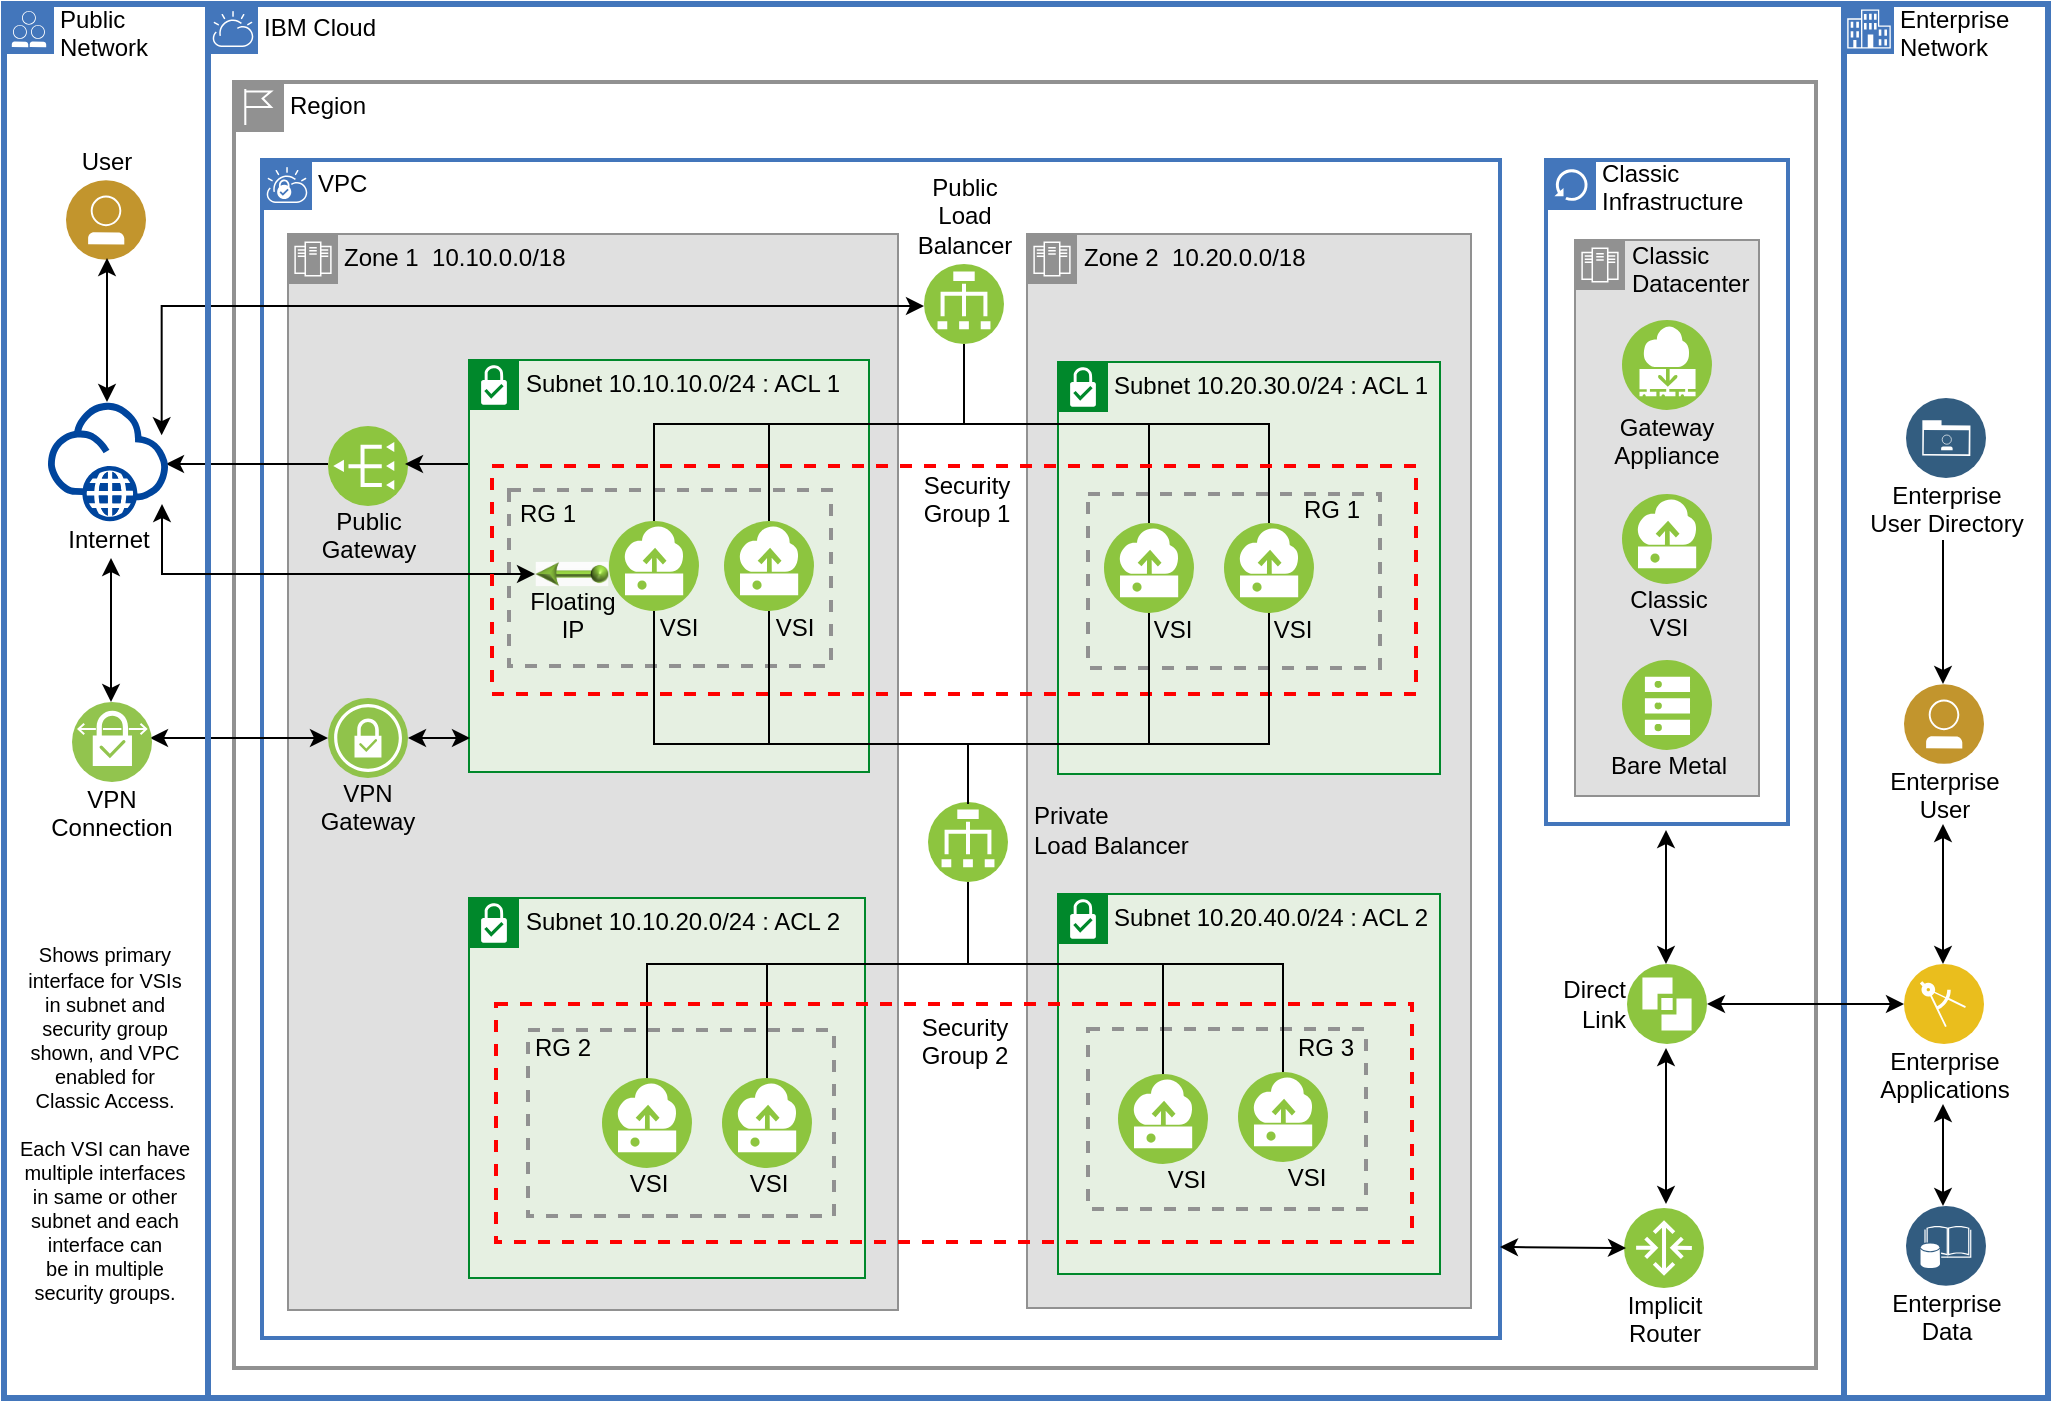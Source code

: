 <mxfile version="12.6.5" type="device"><diagram id="gla63Dk0FSsQ5Y3dld1r" name="Page-1"><mxGraphModel dx="786" dy="-337" grid="1" gridSize="10" guides="1" tooltips="1" connect="1" arrows="1" fold="1" page="1" pageScale="1" pageWidth="1169" pageHeight="827" math="0" shadow="0"><root><mxCell id="0"/><mxCell id="1" parent="0"/><mxCell id="bTNue8S2Y31426Qi5J3i-1" value="IBM Cloud" style="shape=mxgraph.ibm.box;prType=cloud;fontStyle=0;verticalAlign=top;align=left;spacingLeft=32;spacingTop=4;fillColor=none;rounded=0;whiteSpace=wrap;html=1;strokeColor=#4376BB;strokeWidth=3;dashed=0;container=1;spacing=-4;collapsible=0;" parent="1" vertex="1"><mxGeometry x="190" y="910" width="818" height="697" as="geometry"/></mxCell><mxCell id="bTNue8S2Y31426Qi5J3i-2" value="Region" style="shape=mxgraph.ibm.box;prType=region;fontStyle=0;verticalAlign=top;align=left;spacingLeft=32;spacingTop=4;fillColor=none;rounded=0;whiteSpace=wrap;html=1;strokeColor=#919191;strokeWidth=2;dashed=0;container=1;spacing=-4;collapsible=0;" parent="bTNue8S2Y31426Qi5J3i-1" vertex="1"><mxGeometry x="13" y="39" width="791" height="643" as="geometry"/></mxCell><mxCell id="C-B6inx4KxPN2ot2ONpx-19" value="Classic Infrastructure" style="shape=mxgraph.ibm.box;prType=classic;fontStyle=0;verticalAlign=top;align=left;spacingLeft=32;spacingTop=-1;fillColor=none;rounded=0;whiteSpace=wrap;html=1;strokeColor=#4376BB;strokeWidth=2;dashed=0;container=1;spacing=-4;collapsible=0;labelBackgroundColor=none;fontColor=#000000;" parent="bTNue8S2Y31426Qi5J3i-2" vertex="1"><mxGeometry x="656" y="39" width="121" height="332" as="geometry"/></mxCell><mxCell id="C-B6inx4KxPN2ot2ONpx-20" value="Classic Datacenter" style="shape=mxgraph.ibm.box;prType=zone;fontStyle=0;verticalAlign=top;align=left;spacingLeft=32;spacingTop=0;fillColor=#E0E0E0;rounded=0;whiteSpace=wrap;html=1;strokeColor=#919191;strokeWidth=1;dashed=0;container=1;spacing=-4;collapsible=0;labelBackgroundColor=none;fontColor=#000000;" parent="C-B6inx4KxPN2ot2ONpx-19" vertex="1"><mxGeometry x="14.5" y="40" width="92" height="278" as="geometry"/></mxCell><mxCell id="C-B6inx4KxPN2ot2ONpx-21" value="&lt;div&gt;Classic&lt;/div&gt;&lt;div&gt;VSI&lt;/div&gt;" style="aspect=fixed;perimeter=ellipsePerimeter;html=1;align=center;shadow=0;dashed=0;image;image=img/lib/ibm/vpc/Instance.svg;dashPattern=1 1;fontColor=#000000;fontSize=12;labelPosition=center;verticalLabelPosition=bottom;verticalAlign=top;imageBackground=none;labelBackgroundColor=none;spacingTop=-6;" parent="C-B6inx4KxPN2ot2ONpx-20" vertex="1"><mxGeometry x="23.5" y="127" width="45" height="45" as="geometry"/></mxCell><mxCell id="C-B6inx4KxPN2ot2ONpx-22" value="Bare Metal" style="aspect=fixed;perimeter=ellipsePerimeter;html=1;align=center;shadow=0;dashed=0;image;image=img/lib/ibm/vpc/BareMetalServer.svg;dashPattern=1 1;fontColor=#000000;fontSize=12;labelPosition=center;verticalLabelPosition=bottom;verticalAlign=top;imageBackground=none;labelBackgroundColor=none;spacingTop=-6;" parent="C-B6inx4KxPN2ot2ONpx-20" vertex="1"><mxGeometry x="23.5" y="210" width="45" height="45" as="geometry"/></mxCell><mxCell id="C-B6inx4KxPN2ot2ONpx-23" value="Gateway&#xA;Appliance&#xA;" style="shape=image;verticalLabelPosition=bottom;labelBackgroundColor=none;verticalAlign=top;aspect=fixed;imageAspect=0;image=img/lib/ibm/vpc/GatewayAppliance.svg;labelPosition=center;align=center;spacingTop=-5;" parent="C-B6inx4KxPN2ot2ONpx-20" vertex="1"><mxGeometry x="23.5" y="40" width="45" height="45" as="geometry"/></mxCell><mxCell id="bTNue8S2Y31426Qi5J3i-3" value="VPC" style="shape=mxgraph.ibm.box;prType=vpc;fontStyle=0;verticalAlign=top;align=left;spacingLeft=32;spacingTop=4;fillColor=none;rounded=0;whiteSpace=wrap;html=1;strokeColor=#4376BB;strokeWidth=2;dashed=0;container=1;spacing=-4;collapsible=0;" parent="bTNue8S2Y31426Qi5J3i-2" vertex="1"><mxGeometry x="14" y="39" width="619" height="589" as="geometry"/></mxCell><mxCell id="bTNue8S2Y31426Qi5J3i-5" value="Zone 2&amp;nbsp; 10.20.0.0/18" style="shape=mxgraph.ibm.box;prType=zone;fontStyle=0;verticalAlign=top;align=left;spacingLeft=32;spacingTop=4;fillColor=#E0E0E0;rounded=0;whiteSpace=wrap;html=1;strokeColor=#919191;strokeWidth=1;dashed=0;container=1;spacing=-4;collapsible=0;" parent="bTNue8S2Y31426Qi5J3i-3" vertex="1"><mxGeometry x="382.5" y="37" width="222" height="537" as="geometry"/></mxCell><mxCell id="bTNue8S2Y31426Qi5J3i-9" value="Subnet 10.20.40.0/24 : ACL 2" style="shape=mxgraph.ibm.box;prType=subnet;fontStyle=0;verticalAlign=top;align=left;spacingLeft=32;spacingTop=4;fillColor=#E6F0E2;rounded=0;whiteSpace=wrap;html=1;strokeColor=#00882B;strokeWidth=1;dashed=0;container=1;spacing=-4;collapsible=0;" parent="bTNue8S2Y31426Qi5J3i-5" vertex="1"><mxGeometry x="15.5" y="330" width="191" height="190" as="geometry"/></mxCell><mxCell id="C-B6inx4KxPN2ot2ONpx-3" value="VSI" style="aspect=fixed;perimeter=ellipsePerimeter;html=1;align=center;shadow=0;dashed=0;image;image=img/lib/ibm/vpc/Instance.svg;dashPattern=1 1;fontColor=#000000;fontSize=12;labelPosition=center;verticalLabelPosition=bottom;verticalAlign=top;imageBackground=none;labelBackgroundColor=none;spacingTop=-6;spacingLeft=23;" parent="bTNue8S2Y31426Qi5J3i-9" vertex="1"><mxGeometry x="30" y="90" width="45" height="45" as="geometry"/></mxCell><mxCell id="C-B6inx4KxPN2ot2ONpx-4" value="VSI" style="aspect=fixed;perimeter=ellipsePerimeter;html=1;align=center;shadow=0;dashed=0;image;image=img/lib/ibm/vpc/Instance.svg;dashPattern=1 1;fontColor=#000000;fontSize=12;labelPosition=center;verticalLabelPosition=bottom;verticalAlign=top;imageBackground=none;labelBackgroundColor=none;spacingTop=-6;spacingLeft=23;" parent="bTNue8S2Y31426Qi5J3i-9" vertex="1"><mxGeometry x="90" y="89" width="45" height="45" as="geometry"/></mxCell><mxCell id="C-B6inx4KxPN2ot2ONpx-112" value="&lt;div&gt;RG 3&lt;/div&gt;" style="fontStyle=0;verticalAlign=top;align=center;spacingTop=-5;fillColor=none;rounded=0;whiteSpace=wrap;html=1;strokeColor=#919191;strokeWidth=2;dashed=1;container=1;collapsible=0;spacingLeft=99;" parent="bTNue8S2Y31426Qi5J3i-9" vertex="1"><mxGeometry x="15" y="67.5" width="139" height="90" as="geometry"/></mxCell><mxCell id="bTNue8S2Y31426Qi5J3i-8" value="Subnet 10.20.30.0/24 : ACL 1" style="shape=mxgraph.ibm.box;prType=subnet;fontStyle=0;verticalAlign=top;align=left;spacingLeft=32;spacingTop=4;fillColor=#E6F0E2;rounded=0;whiteSpace=wrap;html=1;strokeColor=#00882B;strokeWidth=1;dashed=0;container=1;spacing=-4;collapsible=0;" parent="bTNue8S2Y31426Qi5J3i-5" vertex="1"><mxGeometry x="15.5" y="64" width="191" height="206" as="geometry"/></mxCell><mxCell id="C-B6inx4KxPN2ot2ONpx-5" value="VSI" style="aspect=fixed;perimeter=ellipsePerimeter;html=1;align=center;shadow=0;dashed=0;image;image=img/lib/ibm/vpc/Instance.svg;dashPattern=1 1;fontColor=#000000;fontSize=12;labelPosition=center;verticalLabelPosition=bottom;verticalAlign=top;imageBackground=none;labelBackgroundColor=none;spacingTop=-6;spacingLeft=23;" parent="bTNue8S2Y31426Qi5J3i-8" vertex="1"><mxGeometry x="23" y="80.5" width="45" height="45" as="geometry"/></mxCell><mxCell id="C-B6inx4KxPN2ot2ONpx-6" value="VSI" style="aspect=fixed;perimeter=ellipsePerimeter;html=1;align=center;shadow=0;dashed=0;image;image=img/lib/ibm/vpc/Instance.svg;dashPattern=1 1;fontColor=#000000;fontSize=12;labelPosition=center;verticalLabelPosition=bottom;verticalAlign=top;imageBackground=none;labelBackgroundColor=none;spacingTop=-6;spacingLeft=23;" parent="bTNue8S2Y31426Qi5J3i-8" vertex="1"><mxGeometry x="83" y="80.5" width="45" height="45" as="geometry"/></mxCell><mxCell id="C-B6inx4KxPN2ot2ONpx-110" value="RG 1" style="fontStyle=0;verticalAlign=top;align=center;spacingTop=-6;fillColor=none;rounded=0;whiteSpace=wrap;html=1;strokeColor=#919191;strokeWidth=2;dashed=1;container=1;collapsible=0;spacingLeft=98;spacingBottom=0;" parent="bTNue8S2Y31426Qi5J3i-8" vertex="1"><mxGeometry x="15" y="66" width="146" height="87" as="geometry"/></mxCell><mxCell id="C-B6inx4KxPN2ot2ONpx-17" value="&lt;div&gt;Public &lt;br&gt;&lt;/div&gt;&lt;div&gt;Load &lt;br&gt;&lt;/div&gt;&lt;div&gt;Balancer&lt;/div&gt;" style="aspect=fixed;perimeter=ellipsePerimeter;html=1;align=center;shadow=0;dashed=0;image;image=img/lib/ibm/vpc/LoadBalancer.svg;labelPosition=center;verticalLabelPosition=top;verticalAlign=bottom;fontSize=12;spacingLeft=-1;labelBackgroundColor=none;" parent="bTNue8S2Y31426Qi5J3i-3" vertex="1"><mxGeometry x="331" y="52" width="40" height="40" as="geometry"/></mxCell><mxCell id="C-B6inx4KxPN2ot2ONpx-18" value="&lt;div&gt;Private &lt;br&gt;&lt;/div&gt;&lt;div&gt;Load Balancer&lt;/div&gt;" style="aspect=fixed;perimeter=ellipsePerimeter;html=1;align=left;shadow=0;dashed=0;image;image=img/lib/ibm/vpc/LoadBalancer.svg;labelPosition=right;verticalLabelPosition=middle;verticalAlign=middle;fontSize=12;spacingBottom=22;spacingTop=9;labelBackgroundColor=none;spacingLeft=11;" parent="bTNue8S2Y31426Qi5J3i-3" vertex="1"><mxGeometry x="333" y="321" width="40" height="40" as="geometry"/></mxCell><mxCell id="bTNue8S2Y31426Qi5J3i-4" value="Zone 1&amp;nbsp; 10.10.0.0/18" style="shape=mxgraph.ibm.box;prType=zone;fontStyle=0;verticalAlign=top;align=left;spacingLeft=32;spacingTop=4;fillColor=#E0E0E0;rounded=0;whiteSpace=wrap;html=1;strokeColor=#919191;strokeWidth=1;dashed=0;container=1;spacing=-4;collapsible=0;" parent="bTNue8S2Y31426Qi5J3i-3" vertex="1"><mxGeometry x="13" y="37" width="305" height="538" as="geometry"/></mxCell><mxCell id="bTNue8S2Y31426Qi5J3i-7" value="Subnet 10.10.20.0/24 : ACL 2" style="shape=mxgraph.ibm.box;prType=subnet;fontStyle=0;verticalAlign=top;align=left;spacingLeft=32;spacingTop=4;fillColor=#E6F0E2;rounded=0;whiteSpace=wrap;html=1;strokeColor=#00882B;strokeWidth=1;dashed=0;container=1;spacing=-4;collapsible=0;" parent="bTNue8S2Y31426Qi5J3i-4" vertex="1"><mxGeometry x="90.5" y="332" width="198" height="190" as="geometry"/></mxCell><mxCell id="C-B6inx4KxPN2ot2ONpx-1" value="VSI" style="aspect=fixed;perimeter=ellipsePerimeter;html=1;align=center;shadow=0;dashed=0;image;image=img/lib/ibm/vpc/Instance.svg;dashPattern=1 1;fontColor=#000000;fontSize=12;labelPosition=center;verticalLabelPosition=bottom;verticalAlign=top;imageBackground=none;labelBackgroundColor=none;spacingTop=-6;" parent="bTNue8S2Y31426Qi5J3i-7" vertex="1"><mxGeometry x="66.5" y="90" width="45" height="45" as="geometry"/></mxCell><mxCell id="C-B6inx4KxPN2ot2ONpx-2" value="VSI" style="aspect=fixed;perimeter=ellipsePerimeter;html=1;align=center;shadow=0;dashed=0;image;image=img/lib/ibm/vpc/Instance.svg;dashPattern=1 1;fontColor=#000000;fontSize=12;labelPosition=center;verticalLabelPosition=bottom;verticalAlign=top;imageBackground=none;labelBackgroundColor=none;spacingTop=-6;" parent="bTNue8S2Y31426Qi5J3i-7" vertex="1"><mxGeometry x="126.5" y="90" width="45" height="45" as="geometry"/></mxCell><mxCell id="C-B6inx4KxPN2ot2ONpx-111" value="RG 2" style="fontStyle=0;verticalAlign=top;align=center;spacingTop=-5;fillColor=none;rounded=0;whiteSpace=wrap;html=1;strokeColor=#919191;strokeWidth=2;dashed=1;container=1;collapsible=0;spacingLeft=-118;" parent="bTNue8S2Y31426Qi5J3i-7" vertex="1"><mxGeometry x="29.5" y="66" width="153" height="93" as="geometry"/></mxCell><mxCell id="C-B6inx4KxPN2ot2ONpx-9" value="&lt;div&gt;Public &lt;br&gt;&lt;/div&gt;&lt;div&gt;Gateway&lt;/div&gt;" style="aspect=fixed;perimeter=ellipsePerimeter;html=1;align=center;shadow=0;dashed=0;image;image=img/lib/ibm/vpc/PublicGateway.svg;fontColor=#000000;labelPosition=center;verticalLabelPosition=bottom;verticalAlign=top;fontSize=12;flipH=1;labelBackgroundColor=none;spacingTop=-6;" parent="bTNue8S2Y31426Qi5J3i-4" vertex="1"><mxGeometry x="20" y="96" width="40" height="40" as="geometry"/></mxCell><mxCell id="C-B6inx4KxPN2ot2ONpx-16" value="VPN &#xA;Gateway" style="shape=image;verticalLabelPosition=bottom;verticalAlign=top;aspect=fixed;image=img/lib/ibm/vpc/VPNGateway.svg;fontColor=#000000;labelPosition=center;align=center;fontSize=12;spacingTop=-6;" parent="bTNue8S2Y31426Qi5J3i-4" vertex="1"><mxGeometry x="20" y="232" width="40" height="40" as="geometry"/></mxCell><mxCell id="bTNue8S2Y31426Qi5J3i-6" value="Subnet 10.10.10.0/24 : ACL 1" style="shape=mxgraph.ibm.box;prType=subnet;fontStyle=0;verticalAlign=top;align=left;spacingLeft=32;spacingTop=4;fillColor=#E6F0E2;rounded=0;whiteSpace=wrap;html=1;strokeColor=#00882B;strokeWidth=1;dashed=0;container=1;spacing=-4;collapsible=0;" parent="bTNue8S2Y31426Qi5J3i-4" vertex="1"><mxGeometry x="90.5" y="63" width="200" height="206" as="geometry"/></mxCell><mxCell id="C-B6inx4KxPN2ot2ONpx-7" value="VSI" style="aspect=fixed;perimeter=ellipsePerimeter;html=1;align=center;shadow=0;dashed=0;image;image=img/lib/ibm/vpc/Instance.svg;dashPattern=1 1;fontColor=#000000;fontSize=12;labelPosition=center;verticalLabelPosition=bottom;verticalAlign=top;imageBackground=none;labelBackgroundColor=none;spacingTop=-6;spacingLeft=23;" parent="bTNue8S2Y31426Qi5J3i-6" vertex="1"><mxGeometry x="70" y="80.5" width="45" height="45" as="geometry"/></mxCell><mxCell id="C-B6inx4KxPN2ot2ONpx-8" value="VSI" style="aspect=fixed;perimeter=ellipsePerimeter;html=1;align=center;shadow=0;dashed=0;image;image=img/lib/ibm/vpc/Instance.svg;dashPattern=1 1;fontColor=#000000;fontSize=12;labelPosition=center;verticalLabelPosition=bottom;verticalAlign=top;imageBackground=none;labelBackgroundColor=none;spacingTop=-6;spacingLeft=24;" parent="bTNue8S2Y31426Qi5J3i-6" vertex="1"><mxGeometry x="127.5" y="80.5" width="45" height="45" as="geometry"/></mxCell><mxCell id="C-B6inx4KxPN2ot2ONpx-24" value="&lt;div&gt;Floating &lt;br&gt;&lt;/div&gt;&lt;div&gt;IP&lt;/div&gt;" style="aspect=fixed;perimeter=ellipsePerimeter;html=1;align=center;shadow=0;dashed=0;image;image=img/lib/ibm/vpc/FloatingIP.svg;fontColor=#000000;labelPosition=center;verticalLabelPosition=bottom;verticalAlign=top;fontSize=12;spacingLeft=-1;spacingTop=-19;spacingBottom=-20;rotation=0;textDirection=rtl;flipH=0;flipV=1;direction=west;labelBackgroundColor=none;" parent="bTNue8S2Y31426Qi5J3i-6" vertex="1"><mxGeometry x="33" y="88.5" width="37" height="37" as="geometry"/></mxCell><mxCell id="C-B6inx4KxPN2ot2ONpx-50" value="" style="html=1;labelBackgroundColor=#ffffff;endArrow=classic;endFill=1;endSize=6;jettySize=auto;orthogonalLoop=1;strokeWidth=1;fontSize=14;" parent="bTNue8S2Y31426Qi5J3i-6" edge="1"><mxGeometry width="60" height="60" relative="1" as="geometry"><mxPoint x="-0.5" y="52" as="sourcePoint"/><mxPoint x="-32" y="52" as="targetPoint"/></mxGeometry></mxCell><mxCell id="C-B6inx4KxPN2ot2ONpx-107" value="RG 1" style="fontStyle=0;verticalAlign=top;align=center;spacingTop=-2;fillColor=none;rounded=0;whiteSpace=wrap;html=1;strokeColor=#919191;strokeWidth=2;dashed=1;container=1;collapsible=0;spacingLeft=-123;" parent="bTNue8S2Y31426Qi5J3i-6" vertex="1"><mxGeometry x="20" y="65" width="161" height="88" as="geometry"/></mxCell><mxCell id="C-B6inx4KxPN2ot2ONpx-52" value="" style="html=1;labelBackgroundColor=#ffffff;startArrow=classic;startFill=1;startSize=6;endArrow=classic;endFill=1;endSize=6;jettySize=auto;orthogonalLoop=1;strokeWidth=1;fontSize=14;" parent="bTNue8S2Y31426Qi5J3i-4" edge="1"><mxGeometry width="60" height="60" relative="1" as="geometry"><mxPoint x="60" y="252" as="sourcePoint"/><mxPoint x="91" y="252" as="targetPoint"/></mxGeometry></mxCell><mxCell id="C-B6inx4KxPN2ot2ONpx-56" value="" style="edgeStyle=elbowEdgeStyle;rounded=0;elbow=vertical;html=1;labelBackgroundColor=#ffffff;startArrow=classic;startFill=1;startSize=6;endArrow=classic;endFill=1;endSize=6;jettySize=auto;orthogonalLoop=1;strokeWidth=1;fontSize=14;exitX=1;exitY=0.25;exitDx=0;exitDy=0;" parent="bTNue8S2Y31426Qi5J3i-4" source="C-B6inx4KxPN2ot2ONpx-31" edge="1"><mxGeometry width="60" height="60" relative="1" as="geometry"><mxPoint x="260" y="96" as="sourcePoint"/><mxPoint x="318" y="36" as="targetPoint"/><Array as="points"><mxPoint x="130" y="36"/></Array></mxGeometry></mxCell><mxCell id="C-B6inx4KxPN2ot2ONpx-51" value="" style="html=1;labelBackgroundColor=#ffffff;endArrow=classic;endFill=1;endSize=6;jettySize=auto;orthogonalLoop=1;strokeWidth=1;fontSize=14;" parent="bTNue8S2Y31426Qi5J3i-3" edge="1"><mxGeometry width="60" height="60" relative="1" as="geometry"><mxPoint x="33" y="152" as="sourcePoint"/><mxPoint x="-48" y="152" as="targetPoint"/></mxGeometry></mxCell><mxCell id="C-B6inx4KxPN2ot2ONpx-53" value="" style="html=1;labelBackgroundColor=#ffffff;startArrow=classic;startFill=1;startSize=6;endArrow=classic;endFill=1;endSize=6;jettySize=auto;orthogonalLoop=1;strokeWidth=1;fontSize=14;" parent="bTNue8S2Y31426Qi5J3i-3" edge="1"><mxGeometry width="60" height="60" relative="1" as="geometry"><mxPoint x="-56" y="289" as="sourcePoint"/><mxPoint x="33" y="289" as="targetPoint"/></mxGeometry></mxCell><mxCell id="C-B6inx4KxPN2ot2ONpx-96" style="edgeStyle=orthogonalEdgeStyle;rounded=0;orthogonalLoop=1;jettySize=auto;html=1;exitX=0.5;exitY=0;exitDx=0;exitDy=0;endArrow=none;endFill=0;fontColor=#000000;" parent="bTNue8S2Y31426Qi5J3i-3" source="C-B6inx4KxPN2ot2ONpx-7" target="C-B6inx4KxPN2ot2ONpx-17" edge="1"><mxGeometry relative="1" as="geometry"><Array as="points"><mxPoint x="196" y="132"/><mxPoint x="351" y="132"/></Array></mxGeometry></mxCell><mxCell id="C-B6inx4KxPN2ot2ONpx-97" style="edgeStyle=orthogonalEdgeStyle;rounded=0;orthogonalLoop=1;jettySize=auto;html=1;exitX=0.5;exitY=0;exitDx=0;exitDy=0;entryX=0.5;entryY=1;entryDx=0;entryDy=0;endArrow=none;endFill=0;fontColor=#000000;" parent="bTNue8S2Y31426Qi5J3i-3" source="C-B6inx4KxPN2ot2ONpx-6" target="C-B6inx4KxPN2ot2ONpx-17" edge="1"><mxGeometry relative="1" as="geometry"><Array as="points"><mxPoint x="504" y="132"/><mxPoint x="351" y="132"/></Array></mxGeometry></mxCell><mxCell id="C-B6inx4KxPN2ot2ONpx-100" value="" style="edgeStyle=orthogonalEdgeStyle;rounded=0;orthogonalLoop=1;jettySize=auto;html=1;endArrow=none;endFill=0;fontColor=#000000;entryX=0.5;entryY=1;entryDx=0;entryDy=0;" parent="bTNue8S2Y31426Qi5J3i-3" source="C-B6inx4KxPN2ot2ONpx-8" target="C-B6inx4KxPN2ot2ONpx-17" edge="1"><mxGeometry relative="1" as="geometry"><mxPoint x="253.5" y="130" as="targetPoint"/><Array as="points"><mxPoint x="254" y="132"/><mxPoint x="351" y="132"/></Array></mxGeometry></mxCell><mxCell id="C-B6inx4KxPN2ot2ONpx-101" style="edgeStyle=orthogonalEdgeStyle;rounded=0;orthogonalLoop=1;jettySize=auto;html=1;exitX=0.5;exitY=0;exitDx=0;exitDy=0;endArrow=none;endFill=0;fontColor=#000000;" parent="bTNue8S2Y31426Qi5J3i-3" source="C-B6inx4KxPN2ot2ONpx-5" target="C-B6inx4KxPN2ot2ONpx-17" edge="1"><mxGeometry relative="1" as="geometry"><Array as="points"><mxPoint x="444" y="132"/><mxPoint x="351" y="132"/></Array></mxGeometry></mxCell><mxCell id="C-B6inx4KxPN2ot2ONpx-102" style="edgeStyle=orthogonalEdgeStyle;rounded=0;orthogonalLoop=1;jettySize=auto;html=1;exitX=0.5;exitY=0;exitDx=0;exitDy=0;endArrow=none;endFill=0;fontColor=#000000;" parent="bTNue8S2Y31426Qi5J3i-3" source="C-B6inx4KxPN2ot2ONpx-1" target="C-B6inx4KxPN2ot2ONpx-18" edge="1"><mxGeometry relative="1" as="geometry"><Array as="points"><mxPoint x="193" y="402"/><mxPoint x="353" y="402"/></Array></mxGeometry></mxCell><mxCell id="C-B6inx4KxPN2ot2ONpx-105" value="" style="edgeStyle=orthogonalEdgeStyle;rounded=0;orthogonalLoop=1;jettySize=auto;html=1;endArrow=none;endFill=0;fontColor=#000000;entryX=0.5;entryY=1;entryDx=0;entryDy=0;" parent="bTNue8S2Y31426Qi5J3i-3" source="C-B6inx4KxPN2ot2ONpx-2" target="C-B6inx4KxPN2ot2ONpx-18" edge="1"><mxGeometry relative="1" as="geometry"><mxPoint x="345.5" y="447" as="targetPoint"/><Array as="points"><mxPoint x="253" y="402"/><mxPoint x="353" y="402"/></Array></mxGeometry></mxCell><mxCell id="C-B6inx4KxPN2ot2ONpx-106" style="edgeStyle=orthogonalEdgeStyle;rounded=0;orthogonalLoop=1;jettySize=auto;html=1;exitX=0.5;exitY=0;exitDx=0;exitDy=0;entryX=0.5;entryY=1;entryDx=0;entryDy=0;endArrow=none;endFill=0;fontColor=#000000;" parent="bTNue8S2Y31426Qi5J3i-3" source="C-B6inx4KxPN2ot2ONpx-3" target="C-B6inx4KxPN2ot2ONpx-18" edge="1"><mxGeometry relative="1" as="geometry"><Array as="points"><mxPoint x="451" y="402"/><mxPoint x="353" y="402"/></Array></mxGeometry></mxCell><mxCell id="C-B6inx4KxPN2ot2ONpx-115" style="edgeStyle=orthogonalEdgeStyle;rounded=0;orthogonalLoop=1;jettySize=auto;html=1;exitX=0.5;exitY=1;exitDx=0;exitDy=0;entryX=0.5;entryY=0;entryDx=0;entryDy=0;endArrow=none;endFill=0;fontColor=#000000;" parent="bTNue8S2Y31426Qi5J3i-3" source="C-B6inx4KxPN2ot2ONpx-7" target="C-B6inx4KxPN2ot2ONpx-18" edge="1"><mxGeometry relative="1" as="geometry"><Array as="points"><mxPoint x="196" y="292"/><mxPoint x="353" y="292"/></Array></mxGeometry></mxCell><mxCell id="C-B6inx4KxPN2ot2ONpx-25" value="&lt;div&gt;Direct &lt;br&gt;&lt;/div&gt;&lt;div&gt;Link&lt;/div&gt;" style="aspect=fixed;perimeter=ellipsePerimeter;html=1;align=right;shadow=0;dashed=0;image;image=img/lib/ibm/vpc/DirectLink.svg;fontSize=12;labelPosition=left;verticalLabelPosition=middle;verticalAlign=middle;" parent="bTNue8S2Y31426Qi5J3i-2" vertex="1"><mxGeometry x="696.5" y="441" width="40" height="40" as="geometry"/></mxCell><mxCell id="C-B6inx4KxPN2ot2ONpx-28" value="&lt;div&gt;Implicit &lt;br&gt;&lt;/div&gt;&lt;div&gt;Router&lt;/div&gt;" style="aspect=fixed;perimeter=ellipsePerimeter;html=1;align=center;shadow=0;dashed=0;image;image=img/lib/ibm/vpc/Router.svg;spacingTop=-5;" parent="bTNue8S2Y31426Qi5J3i-2" vertex="1"><mxGeometry x="695" y="563" width="40" height="40" as="geometry"/></mxCell><mxCell id="C-B6inx4KxPN2ot2ONpx-63" value="" style="html=1;labelBackgroundColor=#ffffff;startArrow=classic;startFill=1;startSize=6;endArrow=classic;endFill=1;endSize=6;jettySize=auto;orthogonalLoop=1;strokeWidth=1;fontSize=14;" parent="bTNue8S2Y31426Qi5J3i-2" edge="1"><mxGeometry width="60" height="60" relative="1" as="geometry"><mxPoint x="716" y="441" as="sourcePoint"/><mxPoint x="716" y="374" as="targetPoint"/></mxGeometry></mxCell><mxCell id="C-B6inx4KxPN2ot2ONpx-65" value="" style="html=1;labelBackgroundColor=#ffffff;startArrow=classic;startFill=1;startSize=6;endArrow=classic;endFill=1;endSize=6;jettySize=auto;orthogonalLoop=1;strokeWidth=1;fontSize=14;" parent="bTNue8S2Y31426Qi5J3i-2" edge="1"><mxGeometry width="60" height="60" relative="1" as="geometry"><mxPoint x="716" y="561" as="sourcePoint"/><mxPoint x="716" y="483" as="targetPoint"/></mxGeometry></mxCell><mxCell id="C-B6inx4KxPN2ot2ONpx-93" value="" style="html=1;labelBackgroundColor=#ffffff;startArrow=classic;startFill=1;startSize=6;endArrow=classic;endFill=1;endSize=6;jettySize=auto;orthogonalLoop=1;strokeWidth=1;fontSize=14;exitX=1;exitY=0.5;exitDx=0;exitDy=0;" parent="bTNue8S2Y31426Qi5J3i-2" edge="1"><mxGeometry width="60" height="60" relative="1" as="geometry"><mxPoint x="633" y="582.5" as="sourcePoint"/><mxPoint x="696" y="583" as="targetPoint"/></mxGeometry></mxCell><mxCell id="C-B6inx4KxPN2ot2ONpx-40" value="&lt;div&gt;Public&lt;/div&gt;&lt;div&gt; Network&lt;/div&gt;" style="shape=mxgraph.ibm.box;prType=public;fontStyle=0;verticalAlign=top;align=left;spacingLeft=32;spacingTop=0;fillColor=none;rounded=0;whiteSpace=wrap;html=1;strokeColor=#4376BB;strokeWidth=3;dashed=0;container=1;spacing=-4;collapsible=0;labelBackgroundColor=none;fontColor=#000000;" parent="1" vertex="1"><mxGeometry x="88" y="910" width="102" height="697" as="geometry"/></mxCell><mxCell id="C-B6inx4KxPN2ot2ONpx-39" value="VPN&#xA;Connection&#xA;" style="shape=image;verticalLabelPosition=bottom;verticalAlign=top;aspect=fixed;image=img/lib/ibm/vpc/VPNConnection.svg;fontColor=#000000;labelPosition=center;align=center;fontSize=12;spacingTop=-5;" parent="C-B6inx4KxPN2ot2ONpx-40" vertex="1"><mxGeometry x="34" y="349" width="40" height="40" as="geometry"/></mxCell><mxCell id="C-B6inx4KxPN2ot2ONpx-36" value="User" style="aspect=fixed;perimeter=ellipsePerimeter;html=1;align=center;shadow=0;dashed=0;image;image=img/lib/ibm/users/user.svg;spacingTop=-5;labelPosition=center;verticalLabelPosition=top;verticalAlign=bottom;" parent="C-B6inx4KxPN2ot2ONpx-40" vertex="1"><mxGeometry x="31" y="88" width="40" height="40" as="geometry"/></mxCell><mxCell id="C-B6inx4KxPN2ot2ONpx-31" value="Internet" style="aspect=fixed;perimeter=ellipsePerimeter;html=1;align=center;shadow=0;dashed=0;image;image=img/lib/ibm/vpc/Internet.svg;labelPosition=center;verticalLabelPosition=bottom;verticalAlign=top;fontSize=12;spacingTop=-5;" parent="C-B6inx4KxPN2ot2ONpx-40" vertex="1"><mxGeometry x="22" y="199" width="60" height="60" as="geometry"/></mxCell><mxCell id="C-B6inx4KxPN2ot2ONpx-46" value="&lt;font style=&quot;font-size: 10px&quot;&gt;Shows primary &lt;br&gt;&lt;/font&gt;&lt;div style=&quot;font-size: 10px&quot;&gt;&lt;font style=&quot;font-size: 10px&quot;&gt;interface for VSIs &lt;br&gt;&lt;/font&gt;&lt;/div&gt;&lt;div style=&quot;font-size: 10px&quot;&gt;&lt;font style=&quot;font-size: 10px&quot;&gt;in subnet and &lt;br&gt;&lt;/font&gt;&lt;/div&gt;&lt;div style=&quot;font-size: 10px&quot;&gt;&lt;font style=&quot;font-size: 10px&quot;&gt;security group &lt;br&gt;&lt;/font&gt;&lt;/div&gt;&lt;div style=&quot;font-size: 10px&quot;&gt;&lt;font style=&quot;font-size: 10px&quot;&gt;shown, and VPC &lt;br&gt;&lt;/font&gt;&lt;/div&gt;&lt;div style=&quot;font-size: 10px&quot;&gt;&lt;font style=&quot;font-size: 10px&quot;&gt;enabled for &lt;br&gt;&lt;/font&gt;&lt;/div&gt;&lt;div style=&quot;font-size: 10px&quot;&gt;&lt;font style=&quot;font-size: 10px&quot;&gt;Classic Access.&lt;br&gt;&lt;/font&gt;&lt;/div&gt;&lt;div style=&quot;font-size: 10px&quot;&gt;&lt;font style=&quot;font-size: 10px&quot;&gt;&lt;br&gt;&lt;/font&gt;&lt;/div&gt;&lt;div style=&quot;font-size: 10px&quot;&gt;&lt;font style=&quot;font-size: 10px&quot;&gt;Each VSI can have&lt;/font&gt;&lt;/div&gt;&lt;div style=&quot;font-size: 10px&quot;&gt;&lt;font style=&quot;font-size: 10px&quot;&gt;multiple interfaces&lt;br&gt;&lt;/font&gt;&lt;/div&gt;&lt;div style=&quot;font-size: 10px&quot;&gt;&lt;font style=&quot;font-size: 10px&quot;&gt;in &lt;/font&gt;&lt;font style=&quot;font-size: 10px&quot;&gt;same or other &lt;br&gt;&lt;/font&gt;&lt;/div&gt;&lt;div style=&quot;font-size: 10px&quot;&gt;&lt;font style=&quot;font-size: 10px&quot;&gt;subnet and each &lt;br&gt;&lt;/font&gt;&lt;/div&gt;&lt;div style=&quot;font-size: 10px&quot;&gt;&lt;font style=&quot;font-size: 10px&quot;&gt;interface can&lt;/font&gt;&lt;/div&gt;&lt;div style=&quot;font-size: 10px&quot;&gt;&lt;font style=&quot;font-size: 10px&quot;&gt;be in multiple &lt;br&gt;&lt;/font&gt;&lt;/div&gt;&lt;div style=&quot;font-size: 10px&quot;&gt;&lt;font style=&quot;font-size: 10px&quot;&gt;security &lt;/font&gt;&lt;font style=&quot;font-size: 10px&quot;&gt;groups.&lt;/font&gt;&lt;/div&gt;&lt;div style=&quot;font-size: 10px&quot;&gt;&lt;font style=&quot;font-size: 10px&quot;&gt;&amp;nbsp; &lt;/font&gt;&lt;/div&gt;" style="text;html=1;resizable=0;autosize=1;align=center;verticalAlign=middle;points=[];fillColor=none;strokeColor=none;rounded=0;labelBackgroundColor=none;fontColor=#000000;" parent="C-B6inx4KxPN2ot2ONpx-40" vertex="1"><mxGeometry y="450" width="100" height="230" as="geometry"/></mxCell><mxCell id="C-B6inx4KxPN2ot2ONpx-57" value="" style="html=1;labelBackgroundColor=#ffffff;startArrow=classic;startFill=1;startSize=6;endArrow=classic;endFill=1;endSize=6;jettySize=auto;orthogonalLoop=1;strokeWidth=1;fontSize=14;" parent="C-B6inx4KxPN2ot2ONpx-40" edge="1"><mxGeometry width="60" height="60" relative="1" as="geometry"><mxPoint x="53.5" y="349" as="sourcePoint"/><mxPoint x="53.5" y="277" as="targetPoint"/></mxGeometry></mxCell><mxCell id="C-B6inx4KxPN2ot2ONpx-61" value="" style="html=1;labelBackgroundColor=#ffffff;startArrow=classic;startFill=1;startSize=6;endArrow=classic;endFill=1;endSize=6;jettySize=auto;orthogonalLoop=1;strokeWidth=1;fontSize=14;" parent="C-B6inx4KxPN2ot2ONpx-40" edge="1"><mxGeometry width="60" height="60" relative="1" as="geometry"><mxPoint x="51.5" y="199" as="sourcePoint"/><mxPoint x="51.5" y="127" as="targetPoint"/></mxGeometry></mxCell><mxCell id="C-B6inx4KxPN2ot2ONpx-42" value="Enterprise Network" style="shape=mxgraph.ibm.box;prType=enterprise;fontStyle=0;verticalAlign=top;align=left;spacingLeft=32;spacingTop=0;fillColor=none;rounded=0;whiteSpace=wrap;html=1;strokeColor=#4376BB;strokeWidth=3;dashed=0;container=1;spacing=-4;collapsible=0;labelBackgroundColor=none;fontColor=#000000;" parent="1" vertex="1"><mxGeometry x="1008" y="910" width="102" height="697" as="geometry"/></mxCell><mxCell id="C-B6inx4KxPN2ot2ONpx-41" value="&lt;div&gt;Enterprise&lt;/div&gt;&lt;div&gt;User Directory&lt;br&gt;&lt;/div&gt;" style="aspect=fixed;perimeter=ellipsePerimeter;html=1;align=center;shadow=0;dashed=0;image;image=img/lib/ibm/data/enterprise_user_directory.svg;fontColor=#000000;spacingTop=-5;" parent="C-B6inx4KxPN2ot2ONpx-42" vertex="1"><mxGeometry x="31" y="197" width="40" height="40" as="geometry"/></mxCell><mxCell id="C-B6inx4KxPN2ot2ONpx-43" value="&lt;div&gt;Enterprise&lt;/div&gt;&lt;div&gt;Applications&lt;br&gt;&lt;/div&gt;" style="aspect=fixed;perimeter=ellipsePerimeter;html=1;align=center;shadow=0;dashed=0;image;image=img/lib/ibm/applications/enterprise_applications.svg;spacingTop=-5;" parent="C-B6inx4KxPN2ot2ONpx-42" vertex="1"><mxGeometry x="30" y="480" width="40" height="40" as="geometry"/></mxCell><mxCell id="C-B6inx4KxPN2ot2ONpx-44" value="&lt;div&gt;Enterprise&lt;/div&gt;&lt;div&gt;User&lt;br&gt;&lt;/div&gt;" style="aspect=fixed;perimeter=ellipsePerimeter;html=1;align=center;shadow=0;dashed=0;image;image=img/lib/ibm/users/user.svg;spacingTop=-5;" parent="C-B6inx4KxPN2ot2ONpx-42" vertex="1"><mxGeometry x="30" y="340" width="40" height="40" as="geometry"/></mxCell><mxCell id="C-B6inx4KxPN2ot2ONpx-45" value="&lt;div&gt;Enterprise&lt;/div&gt;&lt;div&gt;Data&lt;br&gt;&lt;/div&gt;" style="aspect=fixed;perimeter=ellipsePerimeter;html=1;align=center;shadow=0;dashed=0;image;image=img/lib/ibm/data/enterprise_data.svg;fontColor=#000000;spacingTop=-5;" parent="C-B6inx4KxPN2ot2ONpx-42" vertex="1"><mxGeometry x="31" y="601" width="40" height="40" as="geometry"/></mxCell><mxCell id="C-B6inx4KxPN2ot2ONpx-66" value="" style="html=1;labelBackgroundColor=#ffffff;startArrow=classic;startFill=1;startSize=6;endArrow=classic;endFill=1;endSize=6;jettySize=auto;orthogonalLoop=1;strokeWidth=1;fontSize=14;" parent="C-B6inx4KxPN2ot2ONpx-42" edge="1"><mxGeometry width="60" height="60" relative="1" as="geometry"><mxPoint x="49.5" y="601" as="sourcePoint"/><mxPoint x="49.5" y="550" as="targetPoint"/><Array as="points"><mxPoint x="49.5" y="580"/></Array></mxGeometry></mxCell><mxCell id="C-B6inx4KxPN2ot2ONpx-67" value="" style="html=1;labelBackgroundColor=#ffffff;startArrow=classic;startFill=1;startSize=6;endArrow=classic;endFill=1;endSize=6;jettySize=auto;orthogonalLoop=1;strokeWidth=1;fontSize=14;" parent="C-B6inx4KxPN2ot2ONpx-42" edge="1"><mxGeometry width="60" height="60" relative="1" as="geometry"><mxPoint x="49.5" y="480" as="sourcePoint"/><mxPoint x="49.5" y="410" as="targetPoint"/></mxGeometry></mxCell><mxCell id="C-B6inx4KxPN2ot2ONpx-91" value="" style="html=1;labelBackgroundColor=#ffffff;startArrow=classic;startFill=1;startSize=6;endArrow=none;endFill=0;endSize=6;jettySize=auto;orthogonalLoop=1;strokeWidth=1;fontSize=14;" parent="C-B6inx4KxPN2ot2ONpx-42" edge="1"><mxGeometry width="60" height="60" relative="1" as="geometry"><mxPoint x="49.5" y="340" as="sourcePoint"/><mxPoint x="49.5" y="268" as="targetPoint"/></mxGeometry></mxCell><mxCell id="C-B6inx4KxPN2ot2ONpx-55" value="" style="edgeStyle=elbowEdgeStyle;rounded=0;elbow=vertical;html=1;labelBackgroundColor=#ffffff;startArrow=classic;startFill=1;startSize=6;endArrow=classic;endFill=1;endSize=6;jettySize=auto;orthogonalLoop=1;strokeWidth=1;fontSize=14;entryX=1;entryY=0.5;entryDx=0;entryDy=0;" parent="1" target="C-B6inx4KxPN2ot2ONpx-24" edge="1"><mxGeometry width="60" height="60" relative="1" as="geometry"><mxPoint x="167" y="1160" as="sourcePoint"/><mxPoint x="210" y="1180" as="targetPoint"/><Array as="points"><mxPoint x="200" y="1195"/></Array></mxGeometry></mxCell><mxCell id="C-B6inx4KxPN2ot2ONpx-92" value="" style="html=1;labelBackgroundColor=#ffffff;startArrow=classic;startFill=1;startSize=6;endArrow=classic;endFill=1;endSize=6;jettySize=auto;orthogonalLoop=1;strokeWidth=1;fontSize=14;entryX=0;entryY=0.5;entryDx=0;entryDy=0;exitX=1;exitY=0.5;exitDx=0;exitDy=0;" parent="1" source="C-B6inx4KxPN2ot2ONpx-25" target="C-B6inx4KxPN2ot2ONpx-43" edge="1"><mxGeometry width="60" height="60" relative="1" as="geometry"><mxPoint x="939.5" y="1418.5" as="sourcePoint"/><mxPoint x="1039.5" y="1418.5" as="targetPoint"/></mxGeometry></mxCell><mxCell id="C-B6inx4KxPN2ot2ONpx-103" style="edgeStyle=orthogonalEdgeStyle;rounded=0;orthogonalLoop=1;jettySize=auto;html=1;exitX=0.5;exitY=0;exitDx=0;exitDy=0;endArrow=none;endFill=0;fontColor=#000000;" parent="1" source="C-B6inx4KxPN2ot2ONpx-4" edge="1"><mxGeometry relative="1" as="geometry"><mxPoint x="570" y="1350" as="targetPoint"/><Array as="points"><mxPoint x="728" y="1390"/><mxPoint x="570" y="1390"/></Array></mxGeometry></mxCell><mxCell id="C-B6inx4KxPN2ot2ONpx-108" value="&lt;div&gt;Security &lt;br&gt;&lt;/div&gt;&lt;div&gt;Group 2&lt;/div&gt;" style="fontStyle=0;verticalAlign=top;align=center;spacingTop=-2;fillColor=none;rounded=0;whiteSpace=wrap;html=1;strokeColor=#FF0000;strokeWidth=2;dashed=1;container=0;collapsible=0;spacingLeft=11;" parent="1" vertex="1"><mxGeometry x="334" y="1410" width="458" height="119" as="geometry"/></mxCell><mxCell id="C-B6inx4KxPN2ot2ONpx-109" value="&lt;div&gt;Security &lt;br&gt;&lt;/div&gt;&lt;div&gt;Group 1&lt;br&gt;&lt;/div&gt;" style="fontStyle=0;verticalAlign=top;align=center;spacingTop=-4;fillColor=none;rounded=0;whiteSpace=wrap;html=1;strokeColor=#FF0000;strokeWidth=2;dashed=1;container=0;collapsible=0;spacingLeft=13;" parent="1" vertex="1"><mxGeometry x="332" y="1141" width="462" height="114" as="geometry"/></mxCell><mxCell id="C-B6inx4KxPN2ot2ONpx-116" style="edgeStyle=orthogonalEdgeStyle;rounded=0;orthogonalLoop=1;jettySize=auto;html=1;exitX=0.5;exitY=1;exitDx=0;exitDy=0;endArrow=none;endFill=0;fontColor=#000000;" parent="1" source="C-B6inx4KxPN2ot2ONpx-6" edge="1"><mxGeometry relative="1" as="geometry"><mxPoint x="570" y="1310" as="targetPoint"/><Array as="points"><mxPoint x="721" y="1280"/><mxPoint x="570" y="1280"/></Array></mxGeometry></mxCell><mxCell id="C-B6inx4KxPN2ot2ONpx-117" style="edgeStyle=orthogonalEdgeStyle;rounded=0;orthogonalLoop=1;jettySize=auto;html=1;exitX=0.5;exitY=1;exitDx=0;exitDy=0;endArrow=none;endFill=0;fontColor=#000000;" parent="1" source="C-B6inx4KxPN2ot2ONpx-5" edge="1"><mxGeometry relative="1" as="geometry"><mxPoint x="570" y="1290" as="targetPoint"/><Array as="points"><mxPoint x="661" y="1280"/><mxPoint x="570" y="1280"/></Array></mxGeometry></mxCell><mxCell id="C-B6inx4KxPN2ot2ONpx-118" style="edgeStyle=orthogonalEdgeStyle;rounded=0;orthogonalLoop=1;jettySize=auto;html=1;exitX=0.5;exitY=1;exitDx=0;exitDy=0;endArrow=none;endFill=0;fontColor=#000000;" parent="1" source="C-B6inx4KxPN2ot2ONpx-8" edge="1"><mxGeometry relative="1" as="geometry"><mxPoint x="570" y="1290" as="targetPoint"/><Array as="points"><mxPoint x="471" y="1280"/><mxPoint x="570" y="1280"/></Array></mxGeometry></mxCell><mxCell id="dCvMZ2OZZOgdDhihUdpA-1" parent="0"/><mxCell id="dCvMZ2OZZOgdDhihUdpA-84" parent="0"/><mxCell id="dCvMZ2OZZOgdDhihUdpA-85" value="Connector" parent="0"/><mxCell id="dCvMZ2OZZOgdDhihUdpA-86" parent="0"/><mxCell id="dCvMZ2OZZOgdDhihUdpA-87" value="Connector" parent="0"/><mxCell id="dCvMZ2OZZOgdDhihUdpA-88" parent="0"/><mxCell id="dCvMZ2OZZOgdDhihUdpA-89" parent="0"/><mxCell id="dCvMZ2OZZOgdDhihUdpA-90" value="Connector" parent="0"/><mxCell id="dCvMZ2OZZOgdDhihUdpA-91" parent="0"/><mxCell id="dCvMZ2OZZOgdDhihUdpA-92" value="Connector" parent="0"/></root></mxGraphModel></diagram></mxfile>